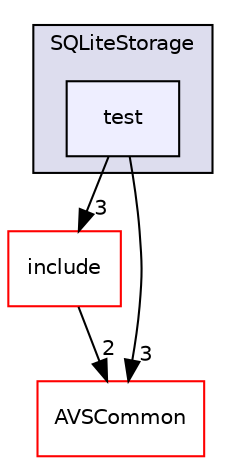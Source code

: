 digraph "/workplace/avs-device-sdk/Storage/SQLiteStorage/test" {
  compound=true
  node [ fontsize="10", fontname="Helvetica"];
  edge [ labelfontsize="10", labelfontname="Helvetica"];
  subgraph clusterdir_74c6299ccbc82b9602ff2a1d0fd58149 {
    graph [ bgcolor="#ddddee", pencolor="black", label="SQLiteStorage" fontname="Helvetica", fontsize="10", URL="dir_74c6299ccbc82b9602ff2a1d0fd58149.html"]
  dir_fee0b467afad5a3a4f4d8c886a0ecbea [shape=box, label="test", style="filled", fillcolor="#eeeeff", pencolor="black", URL="dir_fee0b467afad5a3a4f4d8c886a0ecbea.html"];
  }
  dir_e9e65e5cdb5cac6022982370ecf72758 [shape=box label="include" fillcolor="white" style="filled" color="red" URL="dir_e9e65e5cdb5cac6022982370ecf72758.html"];
  dir_13e65effb2bde530b17b3d5eefcd0266 [shape=box label="AVSCommon" fillcolor="white" style="filled" color="red" URL="dir_13e65effb2bde530b17b3d5eefcd0266.html"];
  dir_e9e65e5cdb5cac6022982370ecf72758->dir_13e65effb2bde530b17b3d5eefcd0266 [headlabel="2", labeldistance=1.5 headhref="dir_000304_000015.html"];
  dir_fee0b467afad5a3a4f4d8c886a0ecbea->dir_e9e65e5cdb5cac6022982370ecf72758 [headlabel="3", labeldistance=1.5 headhref="dir_000307_000304.html"];
  dir_fee0b467afad5a3a4f4d8c886a0ecbea->dir_13e65effb2bde530b17b3d5eefcd0266 [headlabel="3", labeldistance=1.5 headhref="dir_000307_000015.html"];
}
